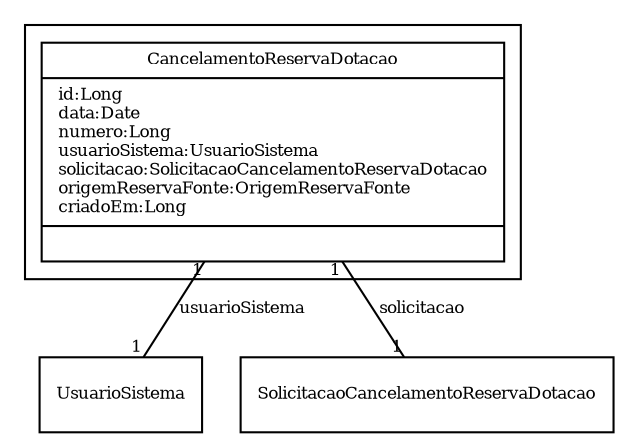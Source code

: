 digraph G{
fontname = "Times-Roman"
fontsize = 8

node [
        fontname = "Times-Roman"
        fontsize = 8
        shape = "record"
]

edge [
        fontname = "Times-Roman"
        fontsize = 8
]

subgraph clusterCANCELAMENTO_DE_RESERVA_DE_DOTACAO
{
CancelamentoReservaDotacao [label = "{CancelamentoReservaDotacao|id:Long\ldata:Date\lnumero:Long\lusuarioSistema:UsuarioSistema\lsolicitacao:SolicitacaoCancelamentoReservaDotacao\lorigemReservaFonte:OrigemReservaFonte\lcriadoEm:Long\l|\l}"]
}
edge [arrowhead = "none" headlabel = "1" taillabel = "1"] CancelamentoReservaDotacao -> UsuarioSistema [label = "usuarioSistema"]
edge [arrowhead = "none" headlabel = "1" taillabel = "1"] CancelamentoReservaDotacao -> SolicitacaoCancelamentoReservaDotacao [label = "solicitacao"]
}
